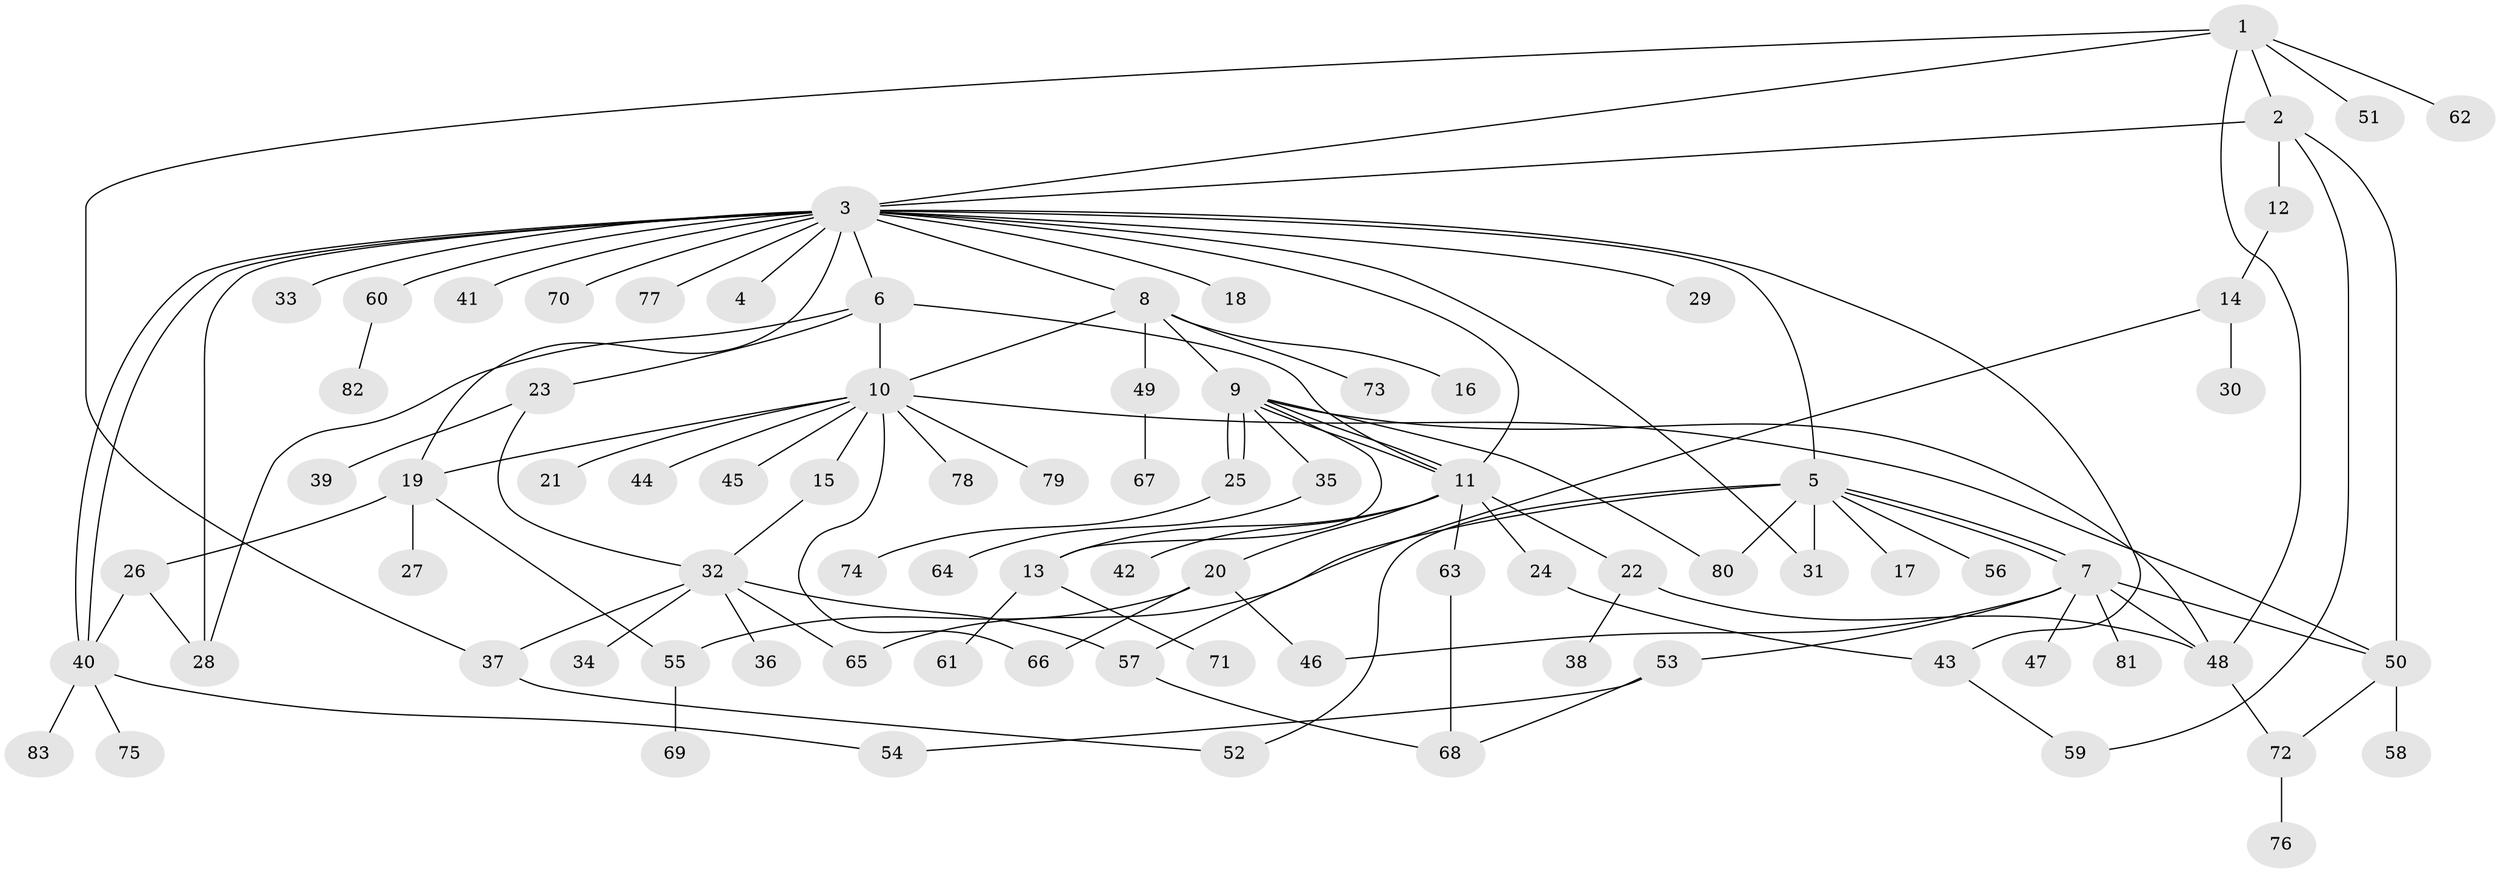 // coarse degree distribution, {5: 0.061224489795918366, 7: 0.04081632653061224, 15: 0.02040816326530612, 1: 0.42857142857142855, 10: 0.04081632653061224, 4: 0.08163265306122448, 9: 0.02040816326530612, 13: 0.02040816326530612, 2: 0.10204081632653061, 3: 0.1836734693877551}
// Generated by graph-tools (version 1.1) at 2025/18/03/04/25 18:18:13]
// undirected, 83 vertices, 116 edges
graph export_dot {
graph [start="1"]
  node [color=gray90,style=filled];
  1;
  2;
  3;
  4;
  5;
  6;
  7;
  8;
  9;
  10;
  11;
  12;
  13;
  14;
  15;
  16;
  17;
  18;
  19;
  20;
  21;
  22;
  23;
  24;
  25;
  26;
  27;
  28;
  29;
  30;
  31;
  32;
  33;
  34;
  35;
  36;
  37;
  38;
  39;
  40;
  41;
  42;
  43;
  44;
  45;
  46;
  47;
  48;
  49;
  50;
  51;
  52;
  53;
  54;
  55;
  56;
  57;
  58;
  59;
  60;
  61;
  62;
  63;
  64;
  65;
  66;
  67;
  68;
  69;
  70;
  71;
  72;
  73;
  74;
  75;
  76;
  77;
  78;
  79;
  80;
  81;
  82;
  83;
  1 -- 2;
  1 -- 3;
  1 -- 37;
  1 -- 48;
  1 -- 51;
  1 -- 62;
  2 -- 3;
  2 -- 12;
  2 -- 50;
  2 -- 59;
  3 -- 4;
  3 -- 5;
  3 -- 6;
  3 -- 8;
  3 -- 11;
  3 -- 18;
  3 -- 19;
  3 -- 28;
  3 -- 29;
  3 -- 31;
  3 -- 33;
  3 -- 40;
  3 -- 40;
  3 -- 41;
  3 -- 43;
  3 -- 60;
  3 -- 70;
  3 -- 77;
  5 -- 7;
  5 -- 7;
  5 -- 17;
  5 -- 31;
  5 -- 52;
  5 -- 56;
  5 -- 65;
  5 -- 80;
  6 -- 10;
  6 -- 11;
  6 -- 23;
  6 -- 28;
  7 -- 46;
  7 -- 47;
  7 -- 48;
  7 -- 50;
  7 -- 53;
  7 -- 81;
  8 -- 9;
  8 -- 10;
  8 -- 16;
  8 -- 49;
  8 -- 73;
  9 -- 11;
  9 -- 11;
  9 -- 13;
  9 -- 25;
  9 -- 25;
  9 -- 35;
  9 -- 48;
  9 -- 80;
  10 -- 15;
  10 -- 19;
  10 -- 21;
  10 -- 44;
  10 -- 45;
  10 -- 50;
  10 -- 66;
  10 -- 78;
  10 -- 79;
  11 -- 13;
  11 -- 20;
  11 -- 22;
  11 -- 24;
  11 -- 42;
  11 -- 63;
  12 -- 14;
  13 -- 61;
  13 -- 71;
  14 -- 30;
  14 -- 57;
  15 -- 32;
  19 -- 26;
  19 -- 27;
  19 -- 55;
  20 -- 46;
  20 -- 55;
  20 -- 66;
  22 -- 38;
  22 -- 48;
  23 -- 32;
  23 -- 39;
  24 -- 43;
  25 -- 74;
  26 -- 28;
  26 -- 40;
  32 -- 34;
  32 -- 36;
  32 -- 37;
  32 -- 57;
  32 -- 65;
  35 -- 64;
  37 -- 52;
  40 -- 54;
  40 -- 75;
  40 -- 83;
  43 -- 59;
  48 -- 72;
  49 -- 67;
  50 -- 58;
  50 -- 72;
  53 -- 54;
  53 -- 68;
  55 -- 69;
  57 -- 68;
  60 -- 82;
  63 -- 68;
  72 -- 76;
}
